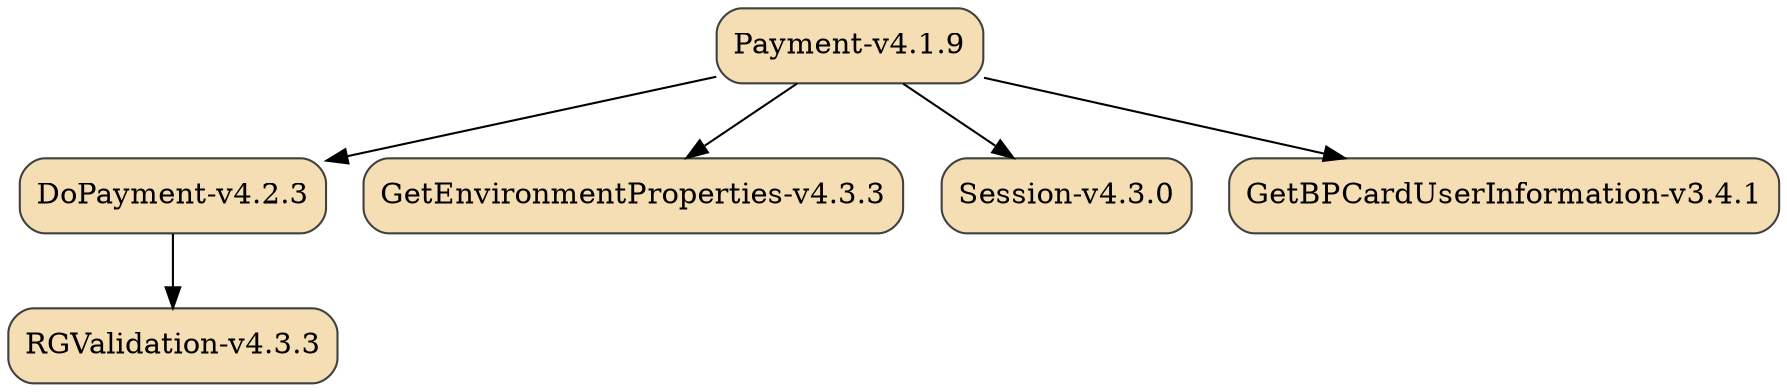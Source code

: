 digraph {
  rankdir=tplr
  node [color=grey25,
        fillcolor=wheat,
        shape=box,
        style="rounded,filled"];
"RGValidation-v4.3.3" []
"DoPayment-v4.2.3" -> "RGValidation-v4.3.3"
"GetEnvironmentProperties-v4.3.3" []
"Payment-v4.1.9" -> "GetEnvironmentProperties-v4.3.3"
"Session-v4.3.0" []
"Payment-v4.1.9" -> "Session-v4.3.0"
"GetBPCardUserInformation-v3.4.1" []
"Payment-v4.1.9" -> "GetBPCardUserInformation-v3.4.1"
"DoPayment-v4.2.3" []
"Payment-v4.1.9" -> "DoPayment-v4.2.3"
}